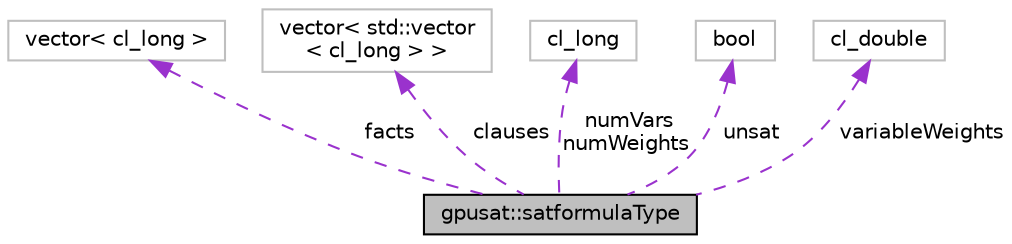 digraph "gpusat::satformulaType"
{
 // INTERACTIVE_SVG=YES
 // LATEX_PDF_SIZE
  edge [fontname="Helvetica",fontsize="10",labelfontname="Helvetica",labelfontsize="10"];
  node [fontname="Helvetica",fontsize="10",shape=record];
  Node1 [label="gpusat::satformulaType",height=0.2,width=0.4,color="black", fillcolor="grey75", style="filled", fontcolor="black",tooltip="type for saving the sat formula"];
  Node2 -> Node1 [dir="back",color="darkorchid3",fontsize="10",style="dashed",label=" facts" ,fontname="Helvetica"];
  Node2 [label="vector\< cl_long \>",height=0.2,width=0.4,color="grey75", fillcolor="white", style="filled",tooltip=" "];
  Node3 -> Node1 [dir="back",color="darkorchid3",fontsize="10",style="dashed",label=" clauses" ,fontname="Helvetica"];
  Node3 [label="vector\< std::vector\l\< cl_long \> \>",height=0.2,width=0.4,color="grey75", fillcolor="white", style="filled",tooltip=" "];
  Node4 -> Node1 [dir="back",color="darkorchid3",fontsize="10",style="dashed",label=" numVars\nnumWeights" ,fontname="Helvetica"];
  Node4 [label="cl_long",height=0.2,width=0.4,color="grey75", fillcolor="white", style="filled",tooltip=" "];
  Node5 -> Node1 [dir="back",color="darkorchid3",fontsize="10",style="dashed",label=" unsat" ,fontname="Helvetica"];
  Node5 [label="bool",height=0.2,width=0.4,color="grey75", fillcolor="white", style="filled",tooltip=" "];
  Node6 -> Node1 [dir="back",color="darkorchid3",fontsize="10",style="dashed",label=" variableWeights" ,fontname="Helvetica"];
  Node6 [label="cl_double",height=0.2,width=0.4,color="grey75", fillcolor="white", style="filled",tooltip=" "];
}
